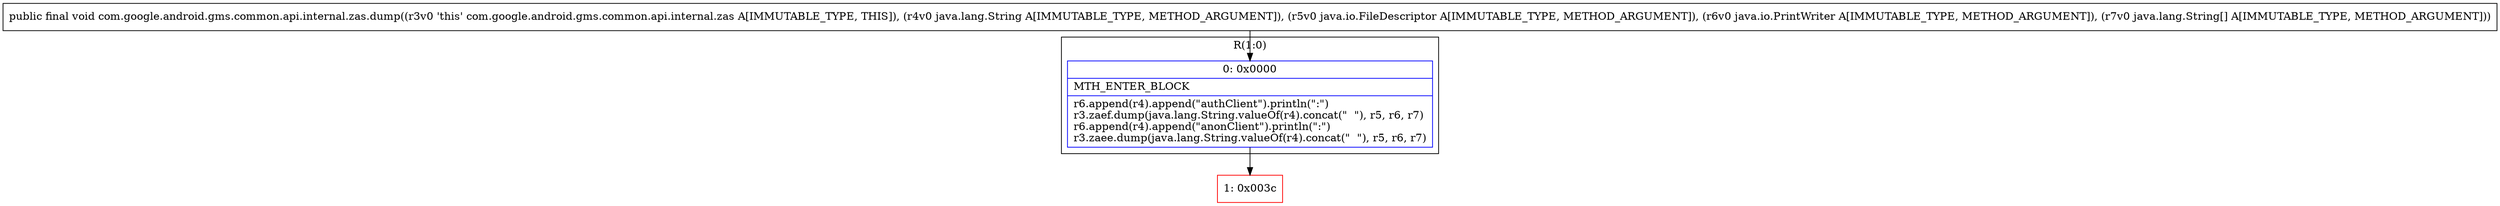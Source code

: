 digraph "CFG forcom.google.android.gms.common.api.internal.zas.dump(Ljava\/lang\/String;Ljava\/io\/FileDescriptor;Ljava\/io\/PrintWriter;[Ljava\/lang\/String;)V" {
subgraph cluster_Region_73428081 {
label = "R(1:0)";
node [shape=record,color=blue];
Node_0 [shape=record,label="{0\:\ 0x0000|MTH_ENTER_BLOCK\l|r6.append(r4).append(\"authClient\").println(\":\")\lr3.zaef.dump(java.lang.String.valueOf(r4).concat(\"  \"), r5, r6, r7)\lr6.append(r4).append(\"anonClient\").println(\":\")\lr3.zaee.dump(java.lang.String.valueOf(r4).concat(\"  \"), r5, r6, r7)\l}"];
}
Node_1 [shape=record,color=red,label="{1\:\ 0x003c}"];
MethodNode[shape=record,label="{public final void com.google.android.gms.common.api.internal.zas.dump((r3v0 'this' com.google.android.gms.common.api.internal.zas A[IMMUTABLE_TYPE, THIS]), (r4v0 java.lang.String A[IMMUTABLE_TYPE, METHOD_ARGUMENT]), (r5v0 java.io.FileDescriptor A[IMMUTABLE_TYPE, METHOD_ARGUMENT]), (r6v0 java.io.PrintWriter A[IMMUTABLE_TYPE, METHOD_ARGUMENT]), (r7v0 java.lang.String[] A[IMMUTABLE_TYPE, METHOD_ARGUMENT])) }"];
MethodNode -> Node_0;
Node_0 -> Node_1;
}


